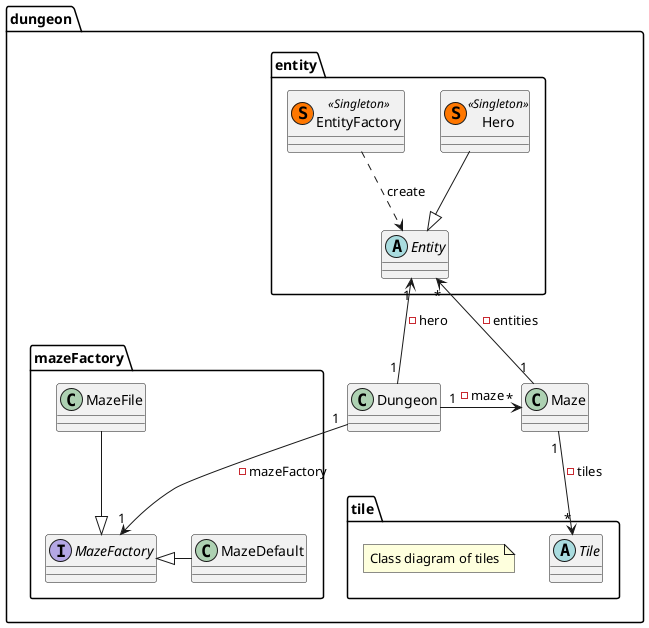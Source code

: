 @startuml

package dungeon{

    class Dungeon{

    }

    class Maze{


    }

    package tile{

        abstract Tile{

        }

        note "Class diagram of tiles" as N1

    }

    package entity{

        abstract Entity{

        }

        class Hero << (S,#FF7700) Singleton >>{

        }

        class EntityFactory << (S,#FF7700) Singleton >>{

        }

    }

    package mazeFactory{

        interface MazeFactory{

        }

        class MazeFile{

        }

        class MazeDefault{

        }

    }

}

MazeDefault -left-|> MazeFactory
Dungeon "1" -left-> "*" Maze: -maze
Dungeon "1" --> "1" MazeFactory: -mazeFactory
Maze "1" --> "*" Tile: -tiles
Maze "1" -up-> "*" Entity: -entities

EntityFactory ..> Entity : create

Hero --|> Entity
Dungeon "1" --> "1" Entity : -hero

MazeFile --|> MazeFactory

@enduml